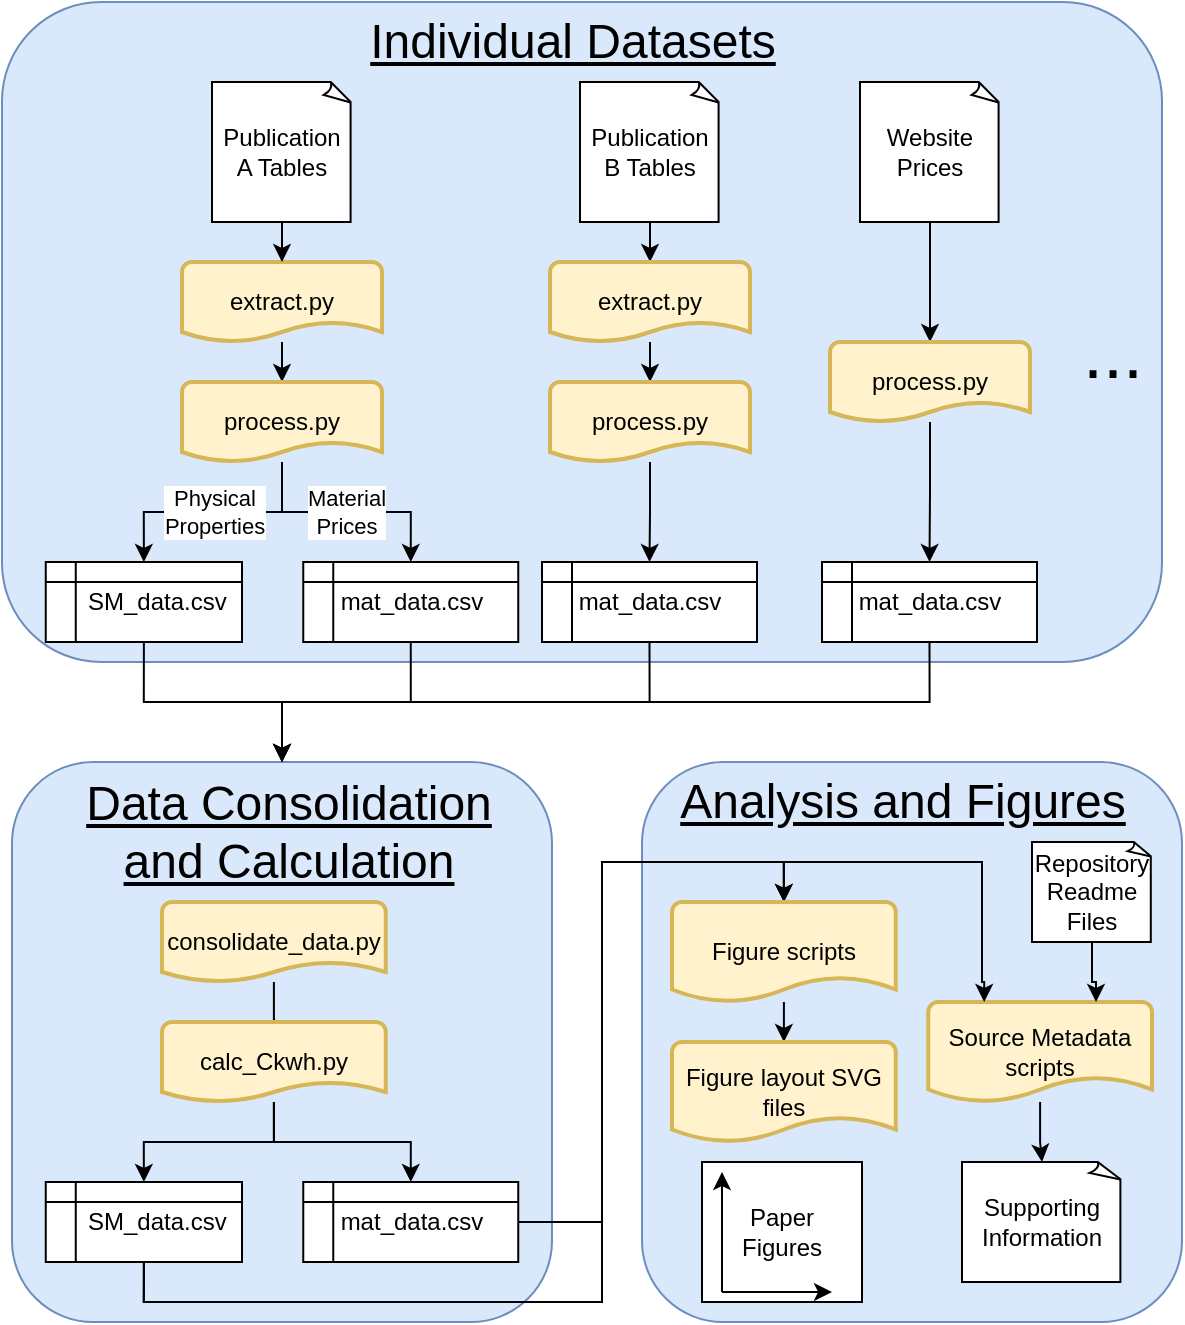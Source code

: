 <mxfile version="20.6.2" type="device"><diagram id="e6QSZyUraUWtbUsx-S7y" name="Page-1"><mxGraphModel dx="1185" dy="695" grid="1" gridSize="10" guides="1" tooltips="1" connect="1" arrows="1" fold="1" page="1" pageScale="1" pageWidth="850" pageHeight="1100" math="0" shadow="0"><root><mxCell id="0"/><mxCell id="1" style="" parent="0"/><mxCell id="2qSXFJGbmXY-eBbZwbsE-1" value="" style="rounded=1;whiteSpace=wrap;html=1;fillColor=#dae8fc;strokeColor=#6c8ebf;" vertex="1" parent="1"><mxGeometry x="90" y="160" width="580" height="330" as="geometry"/></mxCell><mxCell id="2qSXFJGbmXY-eBbZwbsE-47" value="" style="rounded=1;whiteSpace=wrap;html=1;fillColor=#dae8fc;strokeColor=#6c8ebf;" vertex="1" parent="1"><mxGeometry x="95" y="540" width="270" height="280" as="geometry"/></mxCell><mxCell id="2qSXFJGbmXY-eBbZwbsE-68" value="" style="rounded=1;whiteSpace=wrap;html=1;fillColor=#dae8fc;strokeColor=#6c8ebf;" vertex="1" parent="1"><mxGeometry x="410" y="540" width="270" height="280" as="geometry"/></mxCell><mxCell id="2qSXFJGbmXY-eBbZwbsE-10" value="Items" style="" parent="0"/><mxCell id="2qSXFJGbmXY-eBbZwbsE-15" style="edgeStyle=orthogonalEdgeStyle;rounded=0;orthogonalLoop=1;jettySize=auto;html=1;entryX=0.5;entryY=0;entryDx=0;entryDy=0;entryPerimeter=0;" edge="1" parent="2qSXFJGbmXY-eBbZwbsE-10" source="2qSXFJGbmXY-eBbZwbsE-6" target="2qSXFJGbmXY-eBbZwbsE-11"><mxGeometry relative="1" as="geometry"/></mxCell><mxCell id="2qSXFJGbmXY-eBbZwbsE-6" value="extract.py" style="strokeWidth=2;html=1;shape=mxgraph.flowchart.document2;whiteSpace=wrap;size=0.25;fillColor=#fff2cc;strokeColor=#d6b656;" vertex="1" parent="2qSXFJGbmXY-eBbZwbsE-10"><mxGeometry x="180" y="290" width="100" height="40" as="geometry"/></mxCell><mxCell id="2qSXFJGbmXY-eBbZwbsE-13" style="edgeStyle=orthogonalEdgeStyle;rounded=0;orthogonalLoop=1;jettySize=auto;html=1;exitX=0.5;exitY=1;exitDx=0;exitDy=0;exitPerimeter=0;entryX=0.5;entryY=0;entryDx=0;entryDy=0;entryPerimeter=0;" edge="1" parent="2qSXFJGbmXY-eBbZwbsE-10" source="2qSXFJGbmXY-eBbZwbsE-2" target="2qSXFJGbmXY-eBbZwbsE-6"><mxGeometry relative="1" as="geometry"/></mxCell><mxCell id="2qSXFJGbmXY-eBbZwbsE-2" value="Publication A Tables" style="whiteSpace=wrap;html=1;shape=mxgraph.basic.document" vertex="1" parent="2qSXFJGbmXY-eBbZwbsE-10"><mxGeometry x="195" y="200" width="70" height="70" as="geometry"/></mxCell><mxCell id="2qSXFJGbmXY-eBbZwbsE-52" style="edgeStyle=orthogonalEdgeStyle;rounded=0;orthogonalLoop=1;jettySize=auto;html=1;exitX=0.5;exitY=1;exitDx=0;exitDy=0;entryX=0.5;entryY=0;entryDx=0;entryDy=0;fontSize=24;" edge="1" parent="2qSXFJGbmXY-eBbZwbsE-10" source="2qSXFJGbmXY-eBbZwbsE-8" target="2qSXFJGbmXY-eBbZwbsE-47"><mxGeometry relative="1" as="geometry"/></mxCell><mxCell id="2qSXFJGbmXY-eBbZwbsE-8" value="&amp;nbsp; &amp;nbsp; SM_data.csv" style="shape=internalStorage;whiteSpace=wrap;html=1;backgroundOutline=1;dx=15;dy=10;" vertex="1" parent="2qSXFJGbmXY-eBbZwbsE-10"><mxGeometry x="111.88" y="440" width="98.12" height="40" as="geometry"/></mxCell><mxCell id="2qSXFJGbmXY-eBbZwbsE-16" value="Physical&lt;br&gt;Properties" style="edgeStyle=orthogonalEdgeStyle;rounded=0;orthogonalLoop=1;jettySize=auto;html=1;entryX=0.5;entryY=0;entryDx=0;entryDy=0;" edge="1" parent="2qSXFJGbmXY-eBbZwbsE-10" source="2qSXFJGbmXY-eBbZwbsE-11" target="2qSXFJGbmXY-eBbZwbsE-8"><mxGeometry relative="1" as="geometry"/></mxCell><mxCell id="2qSXFJGbmXY-eBbZwbsE-11" value="process.py" style="strokeWidth=2;html=1;shape=mxgraph.flowchart.document2;whiteSpace=wrap;size=0.25;fillColor=#fff2cc;strokeColor=#d6b656;" vertex="1" parent="2qSXFJGbmXY-eBbZwbsE-10"><mxGeometry x="180" y="350" width="100" height="40" as="geometry"/></mxCell><mxCell id="2qSXFJGbmXY-eBbZwbsE-55" style="edgeStyle=orthogonalEdgeStyle;rounded=0;orthogonalLoop=1;jettySize=auto;html=1;exitX=0.5;exitY=1;exitDx=0;exitDy=0;entryX=0.5;entryY=0;entryDx=0;entryDy=0;fontSize=24;" edge="1" parent="2qSXFJGbmXY-eBbZwbsE-10" source="2qSXFJGbmXY-eBbZwbsE-12" target="2qSXFJGbmXY-eBbZwbsE-47"><mxGeometry relative="1" as="geometry"/></mxCell><mxCell id="2qSXFJGbmXY-eBbZwbsE-12" value="mat_data.csv" style="shape=internalStorage;whiteSpace=wrap;html=1;backgroundOutline=1;dx=15;dy=10;" vertex="1" parent="2qSXFJGbmXY-eBbZwbsE-10"><mxGeometry x="240.63" y="440" width="107.5" height="40" as="geometry"/></mxCell><mxCell id="2qSXFJGbmXY-eBbZwbsE-20" value="Material&lt;br&gt;Prices" style="edgeStyle=orthogonalEdgeStyle;rounded=0;orthogonalLoop=1;jettySize=auto;html=1;entryX=0.5;entryY=0;entryDx=0;entryDy=0;" edge="1" parent="2qSXFJGbmXY-eBbZwbsE-10" source="2qSXFJGbmXY-eBbZwbsE-11" target="2qSXFJGbmXY-eBbZwbsE-12"><mxGeometry relative="1" as="geometry"/></mxCell><mxCell id="2qSXFJGbmXY-eBbZwbsE-27" value="Publication B Tables" style="whiteSpace=wrap;html=1;shape=mxgraph.basic.document" vertex="1" parent="2qSXFJGbmXY-eBbZwbsE-10"><mxGeometry x="379" y="200" width="70" height="70" as="geometry"/></mxCell><mxCell id="2qSXFJGbmXY-eBbZwbsE-28" style="edgeStyle=orthogonalEdgeStyle;rounded=0;orthogonalLoop=1;jettySize=auto;html=1;exitX=0.5;exitY=1;exitDx=0;exitDy=0;exitPerimeter=0;entryX=0.5;entryY=0;entryDx=0;entryDy=0;entryPerimeter=0;" edge="1" source="2qSXFJGbmXY-eBbZwbsE-27" target="2qSXFJGbmXY-eBbZwbsE-29" parent="2qSXFJGbmXY-eBbZwbsE-10"><mxGeometry relative="1" as="geometry"/></mxCell><mxCell id="2qSXFJGbmXY-eBbZwbsE-29" value="extract.py" style="strokeWidth=2;html=1;shape=mxgraph.flowchart.document2;whiteSpace=wrap;size=0.25;fillColor=#fff2cc;strokeColor=#d6b656;" vertex="1" parent="2qSXFJGbmXY-eBbZwbsE-10"><mxGeometry x="364" y="290" width="100" height="40" as="geometry"/></mxCell><mxCell id="2qSXFJGbmXY-eBbZwbsE-30" style="edgeStyle=orthogonalEdgeStyle;rounded=0;orthogonalLoop=1;jettySize=auto;html=1;entryX=0.5;entryY=0;entryDx=0;entryDy=0;entryPerimeter=0;" edge="1" source="2qSXFJGbmXY-eBbZwbsE-29" target="2qSXFJGbmXY-eBbZwbsE-31" parent="2qSXFJGbmXY-eBbZwbsE-10"><mxGeometry relative="1" as="geometry"/></mxCell><mxCell id="2qSXFJGbmXY-eBbZwbsE-35" style="edgeStyle=orthogonalEdgeStyle;rounded=0;orthogonalLoop=1;jettySize=auto;html=1;entryX=0.5;entryY=0;entryDx=0;entryDy=0;" edge="1" parent="2qSXFJGbmXY-eBbZwbsE-10" source="2qSXFJGbmXY-eBbZwbsE-31" target="2qSXFJGbmXY-eBbZwbsE-32"><mxGeometry relative="1" as="geometry"/></mxCell><mxCell id="2qSXFJGbmXY-eBbZwbsE-31" value="process.py" style="strokeWidth=2;html=1;shape=mxgraph.flowchart.document2;whiteSpace=wrap;size=0.25;fillColor=#fff2cc;strokeColor=#d6b656;" vertex="1" parent="2qSXFJGbmXY-eBbZwbsE-10"><mxGeometry x="364" y="350" width="100" height="40" as="geometry"/></mxCell><mxCell id="2qSXFJGbmXY-eBbZwbsE-56" style="edgeStyle=orthogonalEdgeStyle;rounded=0;orthogonalLoop=1;jettySize=auto;html=1;exitX=0.5;exitY=1;exitDx=0;exitDy=0;entryX=0.5;entryY=0;entryDx=0;entryDy=0;fontSize=24;" edge="1" parent="2qSXFJGbmXY-eBbZwbsE-10" source="2qSXFJGbmXY-eBbZwbsE-32" target="2qSXFJGbmXY-eBbZwbsE-47"><mxGeometry relative="1" as="geometry"/></mxCell><mxCell id="2qSXFJGbmXY-eBbZwbsE-32" value="mat_data.csv" style="shape=internalStorage;whiteSpace=wrap;html=1;backgroundOutline=1;dx=15;dy=10;" vertex="1" parent="2qSXFJGbmXY-eBbZwbsE-10"><mxGeometry x="360" y="440" width="107.5" height="40" as="geometry"/></mxCell><mxCell id="2qSXFJGbmXY-eBbZwbsE-36" value="Website Prices" style="whiteSpace=wrap;html=1;shape=mxgraph.basic.document" vertex="1" parent="2qSXFJGbmXY-eBbZwbsE-10"><mxGeometry x="519" y="200" width="70" height="70" as="geometry"/></mxCell><mxCell id="2qSXFJGbmXY-eBbZwbsE-39" style="edgeStyle=orthogonalEdgeStyle;rounded=0;orthogonalLoop=1;jettySize=auto;html=1;entryX=0.5;entryY=0;entryDx=0;entryDy=0;entryPerimeter=0;exitX=0.5;exitY=1;exitDx=0;exitDy=0;exitPerimeter=0;" edge="1" source="2qSXFJGbmXY-eBbZwbsE-36" target="2qSXFJGbmXY-eBbZwbsE-41" parent="2qSXFJGbmXY-eBbZwbsE-10"><mxGeometry relative="1" as="geometry"><mxPoint x="554.029" y="330" as="sourcePoint"/></mxGeometry></mxCell><mxCell id="2qSXFJGbmXY-eBbZwbsE-40" style="edgeStyle=orthogonalEdgeStyle;rounded=0;orthogonalLoop=1;jettySize=auto;html=1;entryX=0.5;entryY=0;entryDx=0;entryDy=0;" edge="1" source="2qSXFJGbmXY-eBbZwbsE-41" target="2qSXFJGbmXY-eBbZwbsE-42" parent="2qSXFJGbmXY-eBbZwbsE-10"><mxGeometry relative="1" as="geometry"/></mxCell><mxCell id="2qSXFJGbmXY-eBbZwbsE-41" value="process.py" style="strokeWidth=2;html=1;shape=mxgraph.flowchart.document2;whiteSpace=wrap;size=0.25;fillColor=#fff2cc;strokeColor=#d6b656;" vertex="1" parent="2qSXFJGbmXY-eBbZwbsE-10"><mxGeometry x="504" y="330" width="100" height="40" as="geometry"/></mxCell><mxCell id="2qSXFJGbmXY-eBbZwbsE-57" style="edgeStyle=orthogonalEdgeStyle;rounded=0;orthogonalLoop=1;jettySize=auto;html=1;exitX=0.5;exitY=1;exitDx=0;exitDy=0;entryX=0.5;entryY=0;entryDx=0;entryDy=0;fontSize=24;" edge="1" parent="2qSXFJGbmXY-eBbZwbsE-10" source="2qSXFJGbmXY-eBbZwbsE-42" target="2qSXFJGbmXY-eBbZwbsE-47"><mxGeometry relative="1" as="geometry"/></mxCell><mxCell id="2qSXFJGbmXY-eBbZwbsE-42" value="mat_data.csv" style="shape=internalStorage;whiteSpace=wrap;html=1;backgroundOutline=1;dx=15;dy=10;" vertex="1" parent="2qSXFJGbmXY-eBbZwbsE-10"><mxGeometry x="500" y="440" width="107.5" height="40" as="geometry"/></mxCell><mxCell id="2qSXFJGbmXY-eBbZwbsE-43" value="..." style="text;html=1;align=center;verticalAlign=middle;resizable=0;points=[];autosize=1;strokeColor=none;fillColor=none;fontSize=36;" vertex="1" parent="2qSXFJGbmXY-eBbZwbsE-10"><mxGeometry x="620" y="305" width="50" height="60" as="geometry"/></mxCell><mxCell id="2qSXFJGbmXY-eBbZwbsE-48" value="&lt;u&gt;Individual Datasets&lt;/u&gt;" style="text;html=1;align=center;verticalAlign=middle;resizable=0;points=[];autosize=1;strokeColor=none;fillColor=none;fontSize=24;" vertex="1" parent="2qSXFJGbmXY-eBbZwbsE-10"><mxGeometry x="260" y="160" width="230" height="40" as="geometry"/></mxCell><mxCell id="2qSXFJGbmXY-eBbZwbsE-49" value="&lt;u&gt;Data Consolidation&lt;br&gt;and Calculation&lt;/u&gt;" style="text;html=1;align=center;verticalAlign=middle;resizable=0;points=[];autosize=1;strokeColor=none;fillColor=none;fontSize=24;" vertex="1" parent="2qSXFJGbmXY-eBbZwbsE-10"><mxGeometry x="118.13" y="540" width="230" height="70" as="geometry"/></mxCell><mxCell id="2qSXFJGbmXY-eBbZwbsE-66" style="edgeStyle=orthogonalEdgeStyle;rounded=0;orthogonalLoop=1;jettySize=auto;html=1;entryX=0.505;entryY=-0.043;entryDx=0;entryDy=0;entryPerimeter=0;fontSize=24;" edge="1" parent="2qSXFJGbmXY-eBbZwbsE-10" source="2qSXFJGbmXY-eBbZwbsE-59" target="2qSXFJGbmXY-eBbZwbsE-60"><mxGeometry relative="1" as="geometry"/></mxCell><mxCell id="2qSXFJGbmXY-eBbZwbsE-59" value="consolidate_data.py" style="strokeWidth=2;html=1;shape=mxgraph.flowchart.document2;whiteSpace=wrap;size=0.25;fillColor=#fff2cc;strokeColor=#d6b656;" vertex="1" parent="2qSXFJGbmXY-eBbZwbsE-10"><mxGeometry x="170" y="610" width="111.88" height="40" as="geometry"/></mxCell><mxCell id="2qSXFJGbmXY-eBbZwbsE-60" value="calc_Ckwh.py" style="strokeWidth=2;html=1;shape=mxgraph.flowchart.document2;whiteSpace=wrap;size=0.25;fillColor=#fff2cc;strokeColor=#d6b656;" vertex="1" parent="2qSXFJGbmXY-eBbZwbsE-10"><mxGeometry x="170" y="670" width="111.88" height="40" as="geometry"/></mxCell><mxCell id="2qSXFJGbmXY-eBbZwbsE-61" value="" style="edgeStyle=orthogonalEdgeStyle;rounded=0;orthogonalLoop=1;jettySize=auto;html=1;entryX=0.5;entryY=0;entryDx=0;entryDy=0;" edge="1" source="2qSXFJGbmXY-eBbZwbsE-60" target="2qSXFJGbmXY-eBbZwbsE-62" parent="2qSXFJGbmXY-eBbZwbsE-10"><mxGeometry relative="1" as="geometry"/></mxCell><mxCell id="2qSXFJGbmXY-eBbZwbsE-69" style="edgeStyle=orthogonalEdgeStyle;rounded=0;orthogonalLoop=1;jettySize=auto;html=1;exitX=1;exitY=0.5;exitDx=0;exitDy=0;entryX=0.5;entryY=0;entryDx=0;entryDy=0;fontSize=24;entryPerimeter=0;" edge="1" parent="2qSXFJGbmXY-eBbZwbsE-10" source="2qSXFJGbmXY-eBbZwbsE-62" target="2qSXFJGbmXY-eBbZwbsE-74"><mxGeometry relative="1" as="geometry"><Array as="points"><mxPoint x="390" y="770"/><mxPoint x="390" y="590"/><mxPoint x="481" y="590"/></Array></mxGeometry></mxCell><mxCell id="2qSXFJGbmXY-eBbZwbsE-62" value="mat_data.csv" style="shape=internalStorage;whiteSpace=wrap;html=1;backgroundOutline=1;dx=15;dy=10;" vertex="1" parent="2qSXFJGbmXY-eBbZwbsE-10"><mxGeometry x="240.63" y="750" width="107.5" height="40" as="geometry"/></mxCell><mxCell id="2qSXFJGbmXY-eBbZwbsE-72" style="edgeStyle=orthogonalEdgeStyle;rounded=0;orthogonalLoop=1;jettySize=auto;html=1;exitX=0.5;exitY=1;exitDx=0;exitDy=0;entryX=0.5;entryY=0;entryDx=0;entryDy=0;fontSize=24;entryPerimeter=0;" edge="1" parent="2qSXFJGbmXY-eBbZwbsE-10" source="2qSXFJGbmXY-eBbZwbsE-63" target="2qSXFJGbmXY-eBbZwbsE-74"><mxGeometry relative="1" as="geometry"><Array as="points"><mxPoint x="161" y="810"/><mxPoint x="390" y="810"/><mxPoint x="390" y="590"/><mxPoint x="481" y="590"/></Array></mxGeometry></mxCell><mxCell id="2qSXFJGbmXY-eBbZwbsE-63" value="&amp;nbsp; &amp;nbsp; SM_data.csv" style="shape=internalStorage;whiteSpace=wrap;html=1;backgroundOutline=1;dx=15;dy=10;" vertex="1" parent="2qSXFJGbmXY-eBbZwbsE-10"><mxGeometry x="111.88" y="750" width="98.12" height="40" as="geometry"/></mxCell><mxCell id="2qSXFJGbmXY-eBbZwbsE-64" value="" style="edgeStyle=orthogonalEdgeStyle;rounded=0;orthogonalLoop=1;jettySize=auto;html=1;entryX=0.5;entryY=0;entryDx=0;entryDy=0;" edge="1" source="2qSXFJGbmXY-eBbZwbsE-60" target="2qSXFJGbmXY-eBbZwbsE-63" parent="2qSXFJGbmXY-eBbZwbsE-10"><mxGeometry relative="1" as="geometry"/></mxCell><mxCell id="2qSXFJGbmXY-eBbZwbsE-73" value="&lt;u&gt;Analysis and Figures&lt;/u&gt;" style="text;html=1;align=center;verticalAlign=middle;resizable=0;points=[];autosize=1;strokeColor=none;fillColor=none;fontSize=24;" vertex="1" parent="2qSXFJGbmXY-eBbZwbsE-10"><mxGeometry x="415" y="540" width="250" height="40" as="geometry"/></mxCell><mxCell id="2qSXFJGbmXY-eBbZwbsE-77" style="edgeStyle=orthogonalEdgeStyle;rounded=0;orthogonalLoop=1;jettySize=auto;html=1;fontSize=24;" edge="1" parent="2qSXFJGbmXY-eBbZwbsE-10" source="2qSXFJGbmXY-eBbZwbsE-74" target="2qSXFJGbmXY-eBbZwbsE-76"><mxGeometry relative="1" as="geometry"/></mxCell><mxCell id="2qSXFJGbmXY-eBbZwbsE-74" value="Figure scripts" style="strokeWidth=2;html=1;shape=mxgraph.flowchart.document2;whiteSpace=wrap;size=0.25;fillColor=#fff2cc;strokeColor=#d6b656;" vertex="1" parent="2qSXFJGbmXY-eBbZwbsE-10"><mxGeometry x="425" y="610" width="111.88" height="50" as="geometry"/></mxCell><mxCell id="2qSXFJGbmXY-eBbZwbsE-92" style="edgeStyle=orthogonalEdgeStyle;rounded=0;orthogonalLoop=1;jettySize=auto;html=1;entryX=0.5;entryY=0;entryDx=0;entryDy=0;entryPerimeter=0;fontSize=12;" edge="1" parent="2qSXFJGbmXY-eBbZwbsE-10" source="2qSXFJGbmXY-eBbZwbsE-75" target="2qSXFJGbmXY-eBbZwbsE-91"><mxGeometry relative="1" as="geometry"/></mxCell><mxCell id="2qSXFJGbmXY-eBbZwbsE-75" value="Source Metadata scripts" style="strokeWidth=2;html=1;shape=mxgraph.flowchart.document2;whiteSpace=wrap;size=0.25;fillColor=#fff2cc;strokeColor=#d6b656;" vertex="1" parent="2qSXFJGbmXY-eBbZwbsE-10"><mxGeometry x="553.12" y="660" width="111.88" height="50" as="geometry"/></mxCell><mxCell id="2qSXFJGbmXY-eBbZwbsE-76" value="Figure layout SVG files" style="strokeWidth=2;html=1;shape=mxgraph.flowchart.document2;whiteSpace=wrap;size=0.25;fillColor=#fff2cc;strokeColor=#d6b656;" vertex="1" parent="2qSXFJGbmXY-eBbZwbsE-10"><mxGeometry x="425" y="680" width="111.88" height="50" as="geometry"/></mxCell><mxCell id="2qSXFJGbmXY-eBbZwbsE-90" value="" style="edgeStyle=orthogonalEdgeStyle;rounded=0;orthogonalLoop=1;jettySize=auto;html=1;fontSize=12;entryX=0.75;entryY=0;entryDx=0;entryDy=0;entryPerimeter=0;" edge="1" parent="2qSXFJGbmXY-eBbZwbsE-10" source="2qSXFJGbmXY-eBbZwbsE-86" target="2qSXFJGbmXY-eBbZwbsE-75"><mxGeometry relative="1" as="geometry"/></mxCell><mxCell id="2qSXFJGbmXY-eBbZwbsE-86" value="Repository Readme Files" style="whiteSpace=wrap;html=1;shape=mxgraph.basic.document" vertex="1" parent="2qSXFJGbmXY-eBbZwbsE-10"><mxGeometry x="605" y="580" width="60" height="50" as="geometry"/></mxCell><mxCell id="2qSXFJGbmXY-eBbZwbsE-88" style="edgeStyle=orthogonalEdgeStyle;rounded=0;orthogonalLoop=1;jettySize=auto;html=1;exitX=0.5;exitY=1;exitDx=0;exitDy=0;fontSize=24;entryX=0.25;entryY=0;entryDx=0;entryDy=0;entryPerimeter=0;" edge="1" parent="2qSXFJGbmXY-eBbZwbsE-10" source="2qSXFJGbmXY-eBbZwbsE-63" target="2qSXFJGbmXY-eBbZwbsE-75"><mxGeometry relative="1" as="geometry"><mxPoint x="580" y="650" as="targetPoint"/><Array as="points"><mxPoint x="161" y="810"/><mxPoint x="390" y="810"/><mxPoint x="390" y="590"/><mxPoint x="580" y="590"/><mxPoint x="580" y="650"/><mxPoint x="581" y="650"/></Array></mxGeometry></mxCell><mxCell id="2qSXFJGbmXY-eBbZwbsE-91" value="Supporting Information" style="whiteSpace=wrap;html=1;shape=mxgraph.basic.document" vertex="1" parent="2qSXFJGbmXY-eBbZwbsE-10"><mxGeometry x="570" y="740" width="80" height="60" as="geometry"/></mxCell><mxCell id="2qSXFJGbmXY-eBbZwbsE-93" value="" style="group" vertex="1" connectable="0" parent="2qSXFJGbmXY-eBbZwbsE-10"><mxGeometry x="440" y="740" width="80" height="70" as="geometry"/></mxCell><mxCell id="2qSXFJGbmXY-eBbZwbsE-78" value="Paper&lt;br&gt;Figures" style="rounded=0;whiteSpace=wrap;html=1;fontSize=12;" vertex="1" parent="2qSXFJGbmXY-eBbZwbsE-93"><mxGeometry width="80" height="70" as="geometry"/></mxCell><mxCell id="2qSXFJGbmXY-eBbZwbsE-81" value="" style="endArrow=classic;html=1;rounded=0;fontSize=24;" edge="1" parent="2qSXFJGbmXY-eBbZwbsE-93"><mxGeometry width="50" height="50" relative="1" as="geometry"><mxPoint x="10" y="65" as="sourcePoint"/><mxPoint x="10" y="5" as="targetPoint"/></mxGeometry></mxCell><mxCell id="2qSXFJGbmXY-eBbZwbsE-82" value="" style="endArrow=classic;html=1;rounded=0;fontSize=24;" edge="1" parent="2qSXFJGbmXY-eBbZwbsE-93"><mxGeometry width="50" height="50" relative="1" as="geometry"><mxPoint x="10" y="65" as="sourcePoint"/><mxPoint x="65" y="65" as="targetPoint"/></mxGeometry></mxCell></root></mxGraphModel></diagram></mxfile>